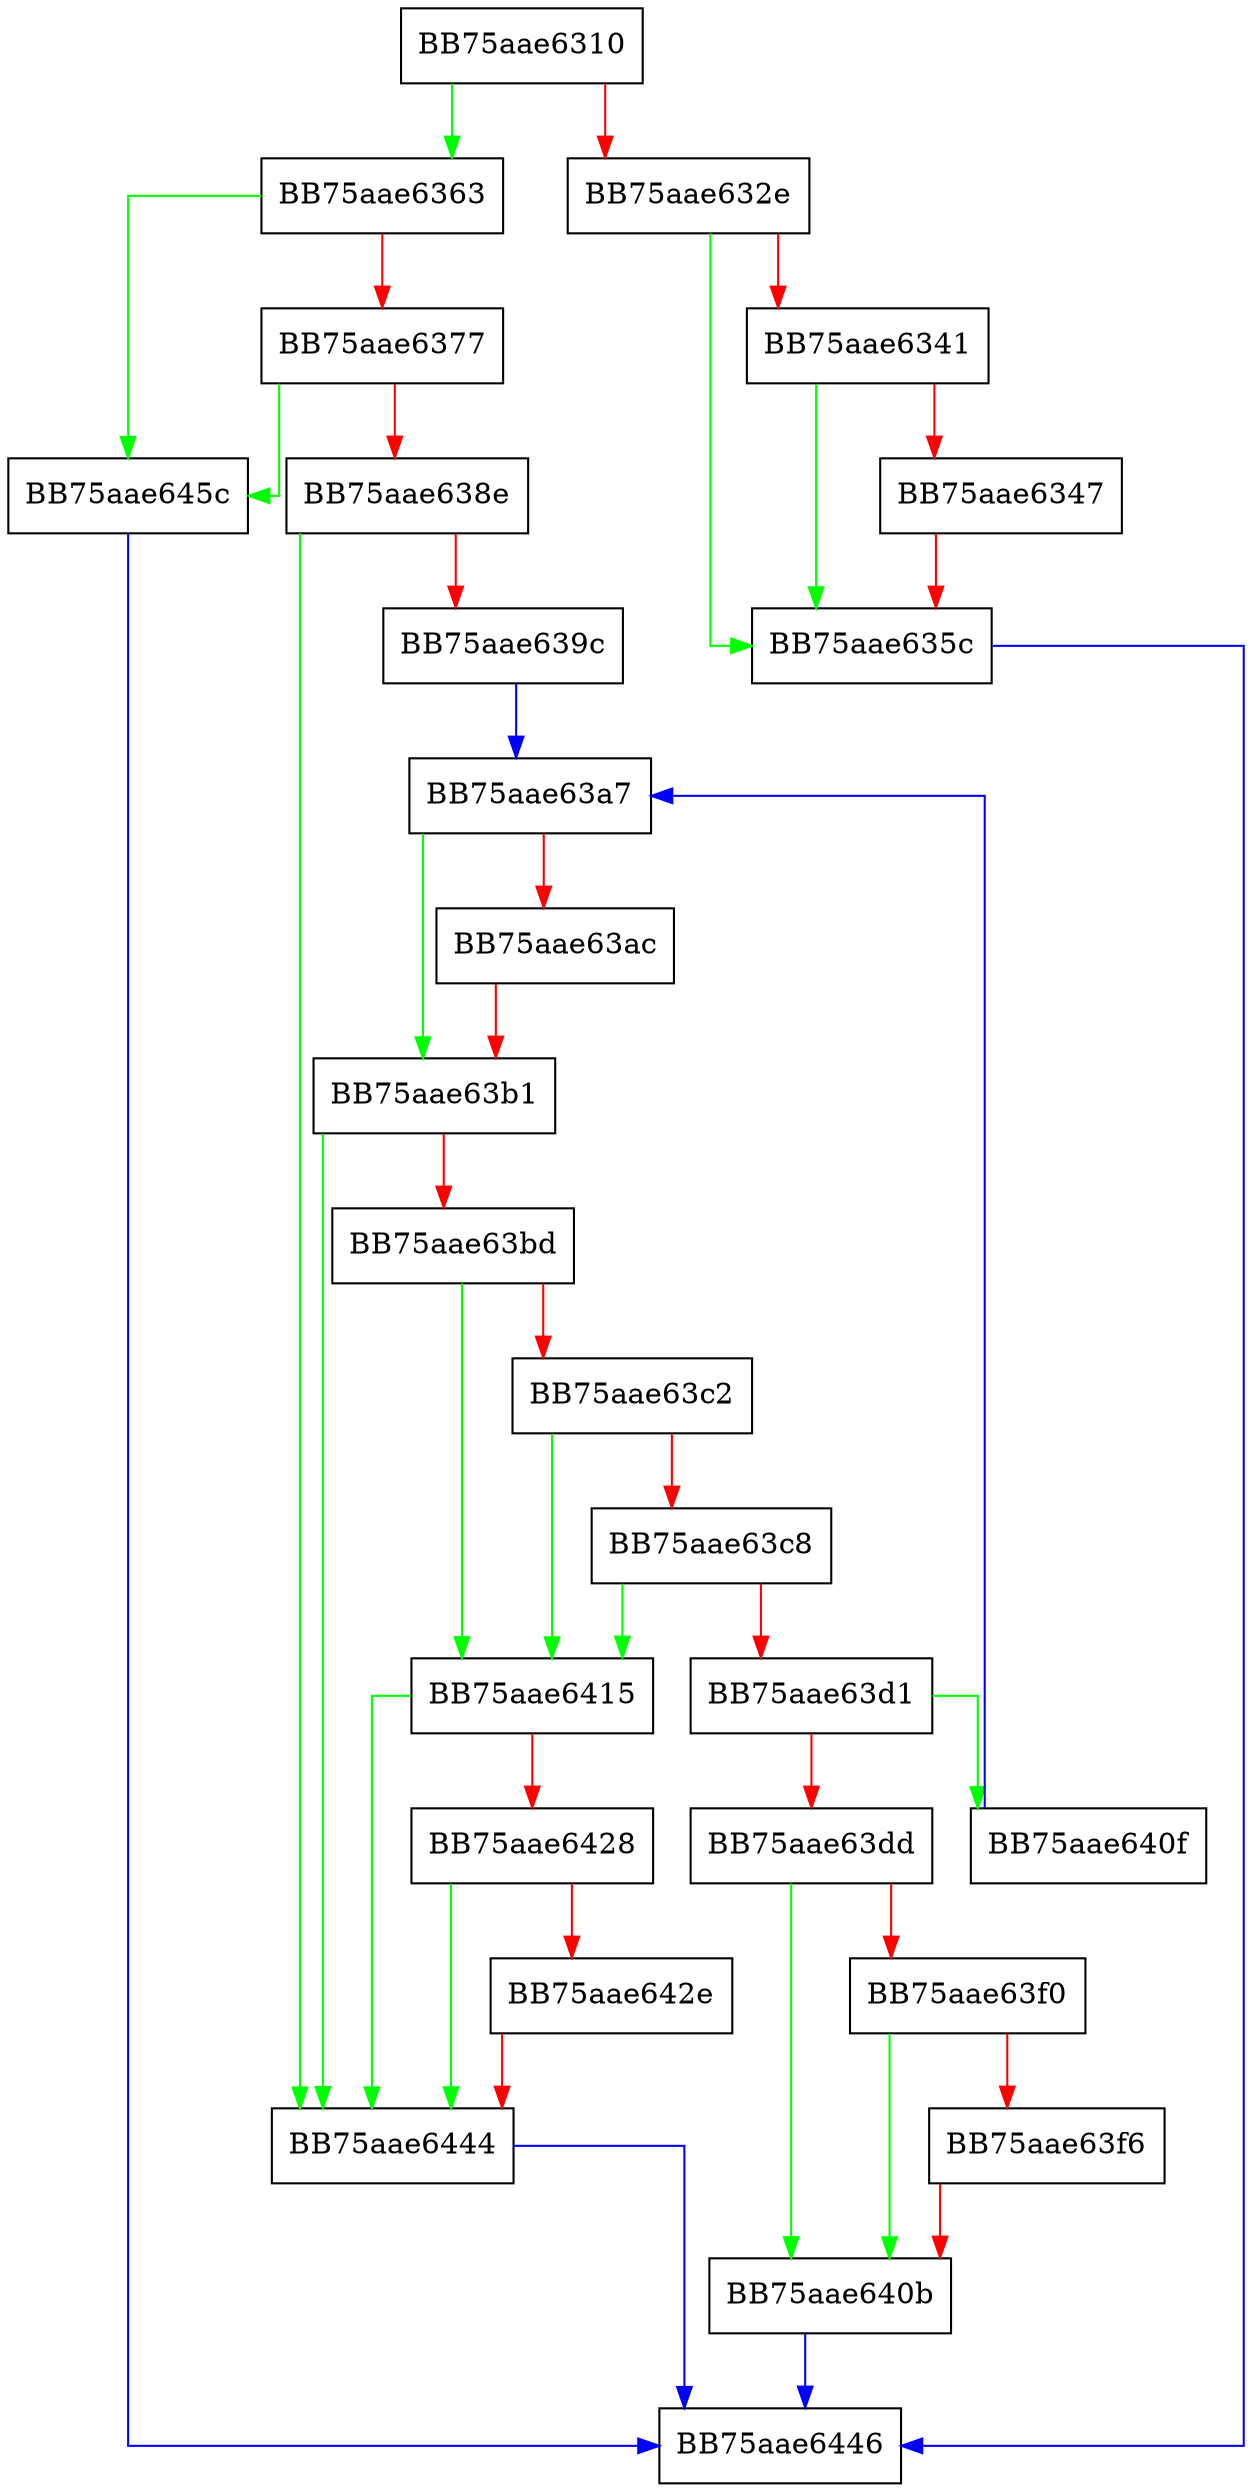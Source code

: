 digraph FpRootThumbIsInHardcodedThumbs {
  node [shape="box"];
  graph [splines=ortho];
  BB75aae6310 -> BB75aae6363 [color="green"];
  BB75aae6310 -> BB75aae632e [color="red"];
  BB75aae632e -> BB75aae635c [color="green"];
  BB75aae632e -> BB75aae6341 [color="red"];
  BB75aae6341 -> BB75aae635c [color="green"];
  BB75aae6341 -> BB75aae6347 [color="red"];
  BB75aae6347 -> BB75aae635c [color="red"];
  BB75aae635c -> BB75aae6446 [color="blue"];
  BB75aae6363 -> BB75aae645c [color="green"];
  BB75aae6363 -> BB75aae6377 [color="red"];
  BB75aae6377 -> BB75aae645c [color="green"];
  BB75aae6377 -> BB75aae638e [color="red"];
  BB75aae638e -> BB75aae6444 [color="green"];
  BB75aae638e -> BB75aae639c [color="red"];
  BB75aae639c -> BB75aae63a7 [color="blue"];
  BB75aae63a7 -> BB75aae63b1 [color="green"];
  BB75aae63a7 -> BB75aae63ac [color="red"];
  BB75aae63ac -> BB75aae63b1 [color="red"];
  BB75aae63b1 -> BB75aae6444 [color="green"];
  BB75aae63b1 -> BB75aae63bd [color="red"];
  BB75aae63bd -> BB75aae6415 [color="green"];
  BB75aae63bd -> BB75aae63c2 [color="red"];
  BB75aae63c2 -> BB75aae6415 [color="green"];
  BB75aae63c2 -> BB75aae63c8 [color="red"];
  BB75aae63c8 -> BB75aae6415 [color="green"];
  BB75aae63c8 -> BB75aae63d1 [color="red"];
  BB75aae63d1 -> BB75aae640f [color="green"];
  BB75aae63d1 -> BB75aae63dd [color="red"];
  BB75aae63dd -> BB75aae640b [color="green"];
  BB75aae63dd -> BB75aae63f0 [color="red"];
  BB75aae63f0 -> BB75aae640b [color="green"];
  BB75aae63f0 -> BB75aae63f6 [color="red"];
  BB75aae63f6 -> BB75aae640b [color="red"];
  BB75aae640b -> BB75aae6446 [color="blue"];
  BB75aae640f -> BB75aae63a7 [color="blue"];
  BB75aae6415 -> BB75aae6444 [color="green"];
  BB75aae6415 -> BB75aae6428 [color="red"];
  BB75aae6428 -> BB75aae6444 [color="green"];
  BB75aae6428 -> BB75aae642e [color="red"];
  BB75aae642e -> BB75aae6444 [color="red"];
  BB75aae6444 -> BB75aae6446 [color="blue"];
  BB75aae645c -> BB75aae6446 [color="blue"];
}
